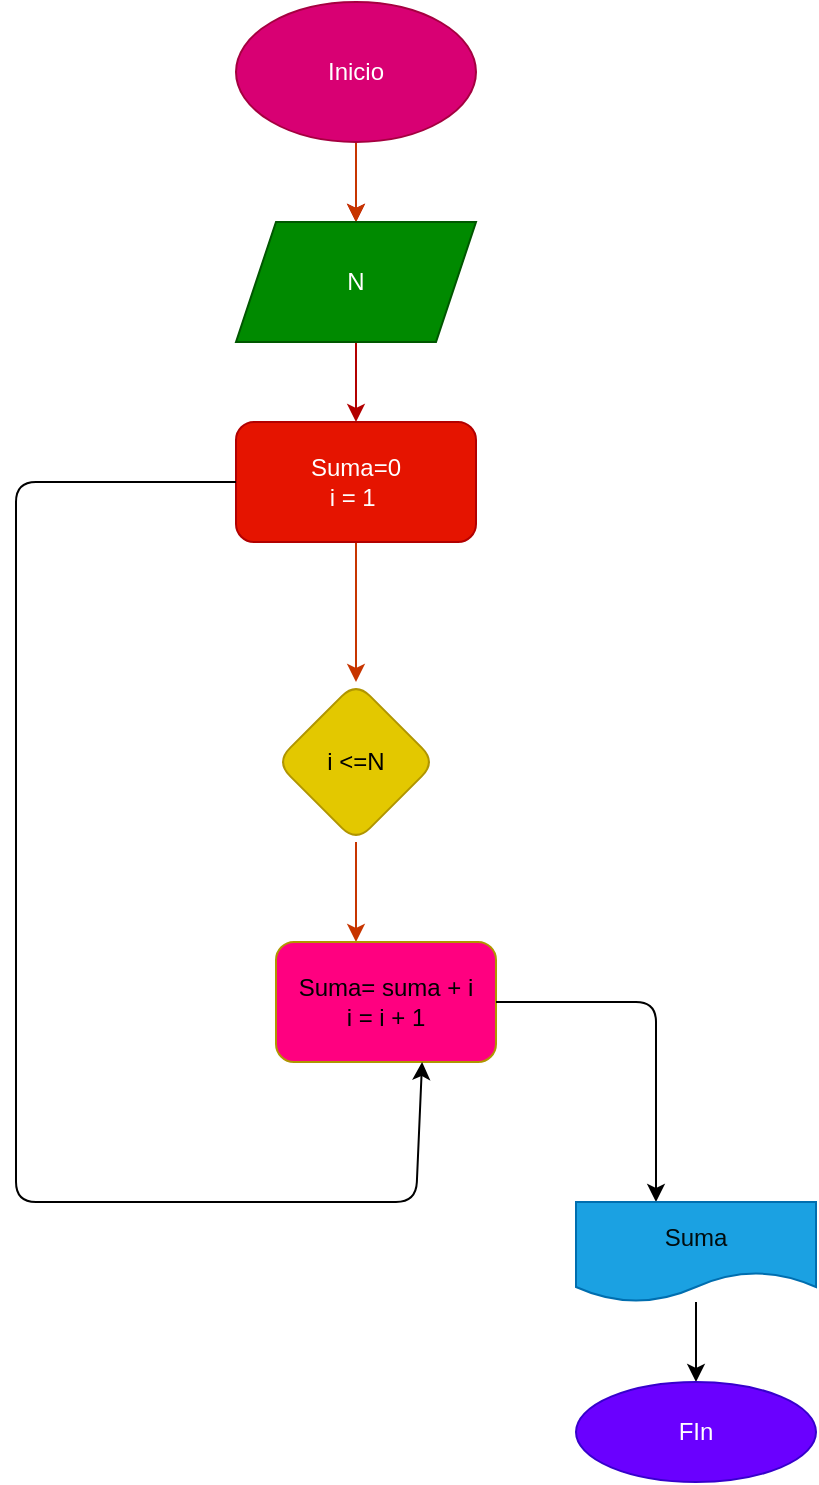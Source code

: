 <mxfile>
    <diagram id="MXdmLq0L9eZ0LP8EzEK3" name="Página-1">
        <mxGraphModel dx="320" dy="411" grid="1" gridSize="10" guides="1" tooltips="1" connect="1" arrows="1" fold="1" page="1" pageScale="1" pageWidth="827" pageHeight="1169" math="0" shadow="0">
            <root>
                <mxCell id="0"/>
                <mxCell id="1" parent="0"/>
                <mxCell id="4" value="" style="edgeStyle=none;html=1;fillColor=#e51400;strokeColor=#B20000;" edge="1" parent="1" source="2">
                    <mxGeometry relative="1" as="geometry">
                        <mxPoint x="210" y="150" as="targetPoint"/>
                    </mxGeometry>
                </mxCell>
                <mxCell id="5" value="" style="edgeStyle=none;html=1;fillColor=#fa6800;strokeColor=#C73500;" edge="1" parent="1" source="2" target="3">
                    <mxGeometry relative="1" as="geometry"/>
                </mxCell>
                <mxCell id="2" value="Inicio" style="ellipse;whiteSpace=wrap;html=1;fillColor=#d80073;fontColor=#ffffff;strokeColor=#A50040;" vertex="1" parent="1">
                    <mxGeometry x="150" y="40" width="120" height="70" as="geometry"/>
                </mxCell>
                <mxCell id="7" value="" style="edgeStyle=none;html=1;fillColor=#e51400;strokeColor=#B20000;" edge="1" parent="1" source="3">
                    <mxGeometry relative="1" as="geometry">
                        <mxPoint x="210" y="250" as="targetPoint"/>
                    </mxGeometry>
                </mxCell>
                <mxCell id="3" value="N" style="shape=parallelogram;perimeter=parallelogramPerimeter;whiteSpace=wrap;html=1;fixedSize=1;fillColor=#008a00;fontColor=#ffffff;strokeColor=#005700;" vertex="1" parent="1">
                    <mxGeometry x="150" y="150" width="120" height="60" as="geometry"/>
                </mxCell>
                <mxCell id="10" value="" style="edgeStyle=none;html=1;fillColor=#fa6800;strokeColor=#C73500;" edge="1" parent="1" source="6" target="9">
                    <mxGeometry relative="1" as="geometry"/>
                </mxCell>
                <mxCell id="6" value="Suma=0&lt;br&gt;i = 1&amp;nbsp;" style="rounded=1;whiteSpace=wrap;html=1;fillColor=#e51400;strokeColor=#B20000;fontColor=#ffffff;" vertex="1" parent="1">
                    <mxGeometry x="150" y="250" width="120" height="60" as="geometry"/>
                </mxCell>
                <mxCell id="12" value="" style="edgeStyle=none;html=1;fillColor=#fa6800;strokeColor=#C73500;" edge="1" parent="1" source="9">
                    <mxGeometry relative="1" as="geometry">
                        <mxPoint x="210" y="510" as="targetPoint"/>
                    </mxGeometry>
                </mxCell>
                <mxCell id="9" value="i &amp;lt;=N" style="rhombus;whiteSpace=wrap;html=1;fillColor=#e3c800;strokeColor=#B09500;fontColor=#000000;rounded=1;" vertex="1" parent="1">
                    <mxGeometry x="170" y="380" width="80" height="80" as="geometry"/>
                </mxCell>
                <mxCell id="11" value="Suma= suma + i&lt;br&gt;i = i + 1" style="whiteSpace=wrap;html=1;fillColor=#FF0080;strokeColor=#B09500;fontColor=#000000;rounded=1;" vertex="1" parent="1">
                    <mxGeometry x="170" y="510" width="110" height="60" as="geometry"/>
                </mxCell>
                <mxCell id="13" value="" style="endArrow=classic;html=1;exitX=1;exitY=0.5;exitDx=0;exitDy=0;" edge="1" parent="1" source="11">
                    <mxGeometry width="50" height="50" relative="1" as="geometry">
                        <mxPoint x="140" y="520" as="sourcePoint"/>
                        <mxPoint x="360" y="640" as="targetPoint"/>
                        <Array as="points">
                            <mxPoint x="360" y="540"/>
                        </Array>
                    </mxGeometry>
                </mxCell>
                <mxCell id="16" value="" style="edgeStyle=none;html=1;fontColor=#010c0e;" edge="1" parent="1" source="14" target="15">
                    <mxGeometry relative="1" as="geometry"/>
                </mxCell>
                <mxCell id="14" value="&lt;font color=&quot;#010c0e&quot;&gt;Suma&lt;/font&gt;" style="shape=document;whiteSpace=wrap;html=1;boundedLbl=1;fillColor=#1ba1e2;fontColor=#ffffff;strokeColor=#006EAF;" vertex="1" parent="1">
                    <mxGeometry x="320" y="640" width="120" height="50" as="geometry"/>
                </mxCell>
                <mxCell id="15" value="FIn" style="ellipse;whiteSpace=wrap;html=1;fontColor=#ffffff;fillColor=#6a00ff;strokeColor=#3700CC;" vertex="1" parent="1">
                    <mxGeometry x="320" y="730" width="120" height="50" as="geometry"/>
                </mxCell>
                <mxCell id="18" value="" style="endArrow=classic;html=1;fontColor=#010c0e;exitX=0;exitY=0.5;exitDx=0;exitDy=0;entryX=0.664;entryY=1;entryDx=0;entryDy=0;entryPerimeter=0;" edge="1" parent="1" source="6" target="11">
                    <mxGeometry width="50" height="50" relative="1" as="geometry">
                        <mxPoint x="240" y="570" as="sourcePoint"/>
                        <mxPoint x="290" y="520" as="targetPoint"/>
                        <Array as="points">
                            <mxPoint x="40" y="280"/>
                            <mxPoint x="40" y="560"/>
                            <mxPoint x="40" y="640"/>
                            <mxPoint x="150" y="640"/>
                            <mxPoint x="240" y="640"/>
                        </Array>
                    </mxGeometry>
                </mxCell>
            </root>
        </mxGraphModel>
    </diagram>
</mxfile>